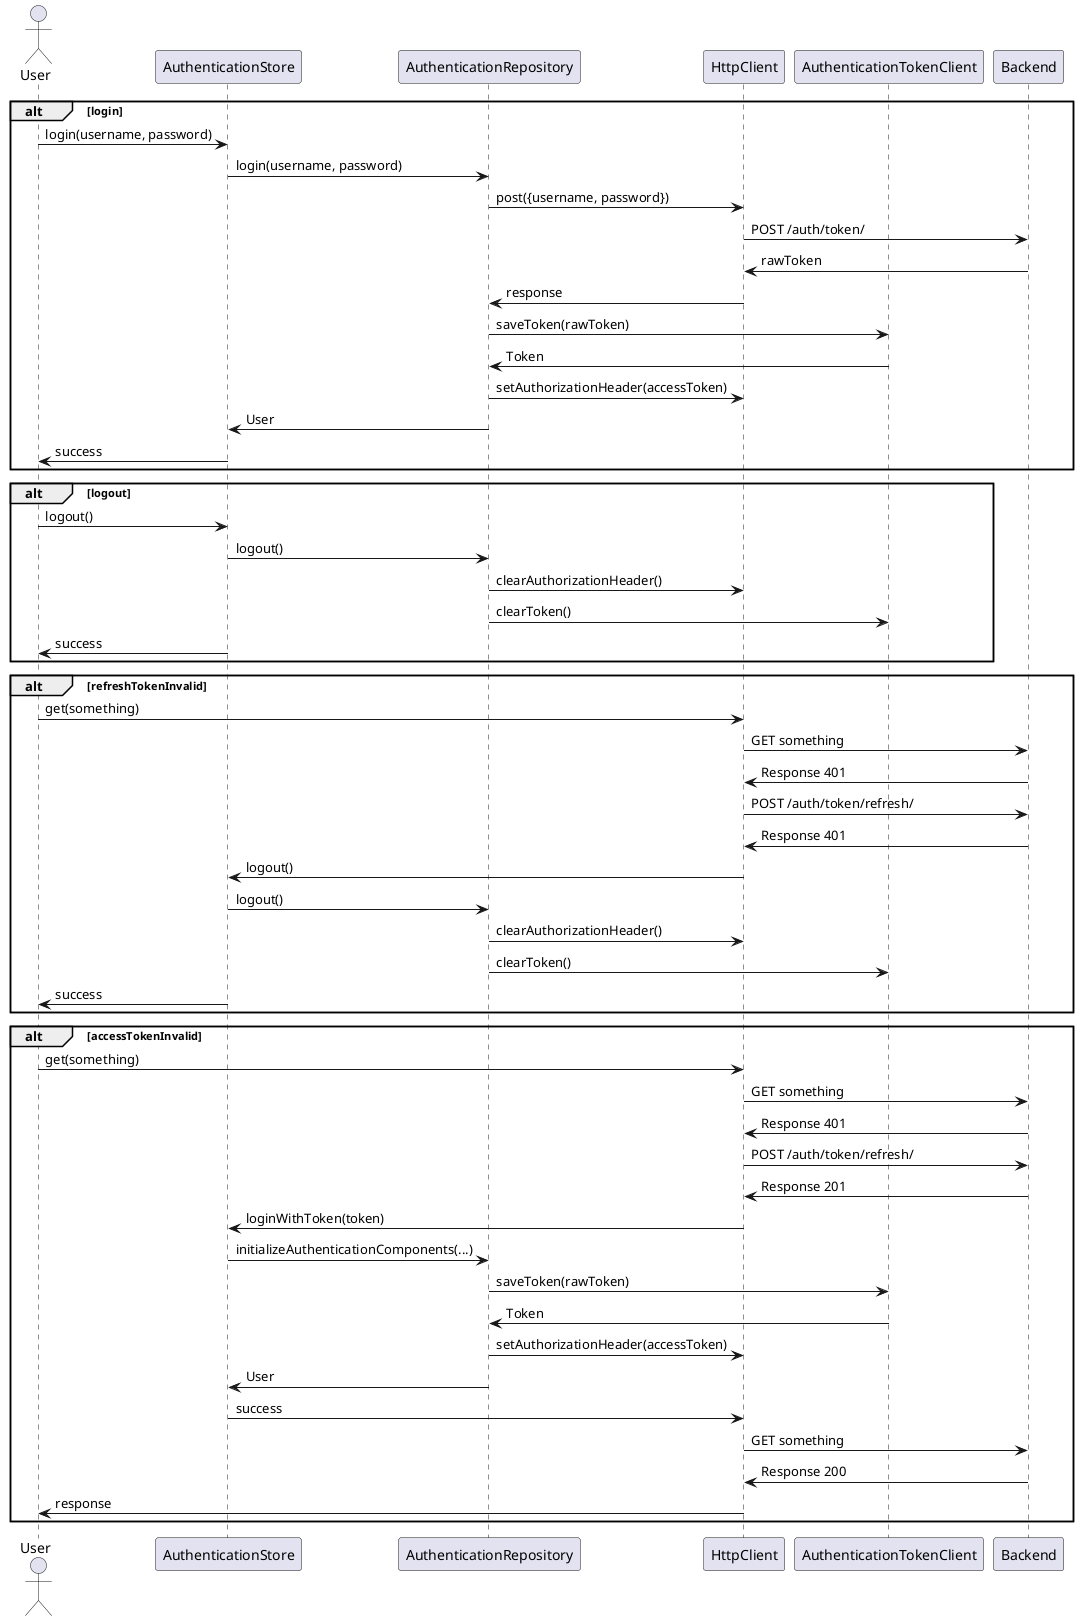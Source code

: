 @startuml
actor User
participant AuthenticationStore
participant AuthenticationRepository
participant HttpClient
participant AuthenticationTokenClient
participant Backend

alt login
User -> AuthenticationStore: login(username, password)
AuthenticationStore -> AuthenticationRepository: login(username, password)
AuthenticationRepository -> HttpClient: post({username, password})
HttpClient -> Backend: POST /auth/token/
Backend -> HttpClient: rawToken
HttpClient -> AuthenticationRepository: response
AuthenticationRepository -> AuthenticationTokenClient: saveToken(rawToken)
AuthenticationTokenClient -> AuthenticationRepository: Token
AuthenticationRepository -> HttpClient: setAuthorizationHeader(accessToken)
AuthenticationRepository -> AuthenticationStore: User
AuthenticationStore -> User: success
end
alt logout
User -> AuthenticationStore: logout()
AuthenticationStore -> AuthenticationRepository: logout()
AuthenticationRepository -> HttpClient: clearAuthorizationHeader()
AuthenticationRepository -> AuthenticationTokenClient: clearToken()
AuthenticationStore -> User: success
end
alt refreshTokenInvalid
User -> HttpClient: get(something)
HttpClient -> Backend: GET something
Backend -> HttpClient: Response 401
HttpClient -> Backend: POST /auth/token/refresh/
Backend -> HttpClient: Response 401
HttpClient -> AuthenticationStore: logout()
AuthenticationStore -> AuthenticationRepository: logout()
AuthenticationRepository -> HttpClient: clearAuthorizationHeader()
AuthenticationRepository -> AuthenticationTokenClient: clearToken()
AuthenticationStore -> User: success
end
alt accessTokenInvalid
User -> HttpClient: get(something)
HttpClient -> Backend: GET something
Backend -> HttpClient: Response 401
HttpClient -> Backend: POST /auth/token/refresh/
Backend -> HttpClient: Response 201
HttpClient -> AuthenticationStore: loginWithToken(token)
AuthenticationStore -> AuthenticationRepository: initializeAuthenticationComponents(...)
AuthenticationRepository -> AuthenticationTokenClient: saveToken(rawToken)
AuthenticationTokenClient -> AuthenticationRepository: Token
AuthenticationRepository -> HttpClient: setAuthorizationHeader(accessToken)
AuthenticationRepository -> AuthenticationStore: User
AuthenticationStore -> HttpClient: success
HttpClient -> Backend: GET something
Backend -> HttpClient: Response 200
HttpClient -> User : response
end
@enduml
